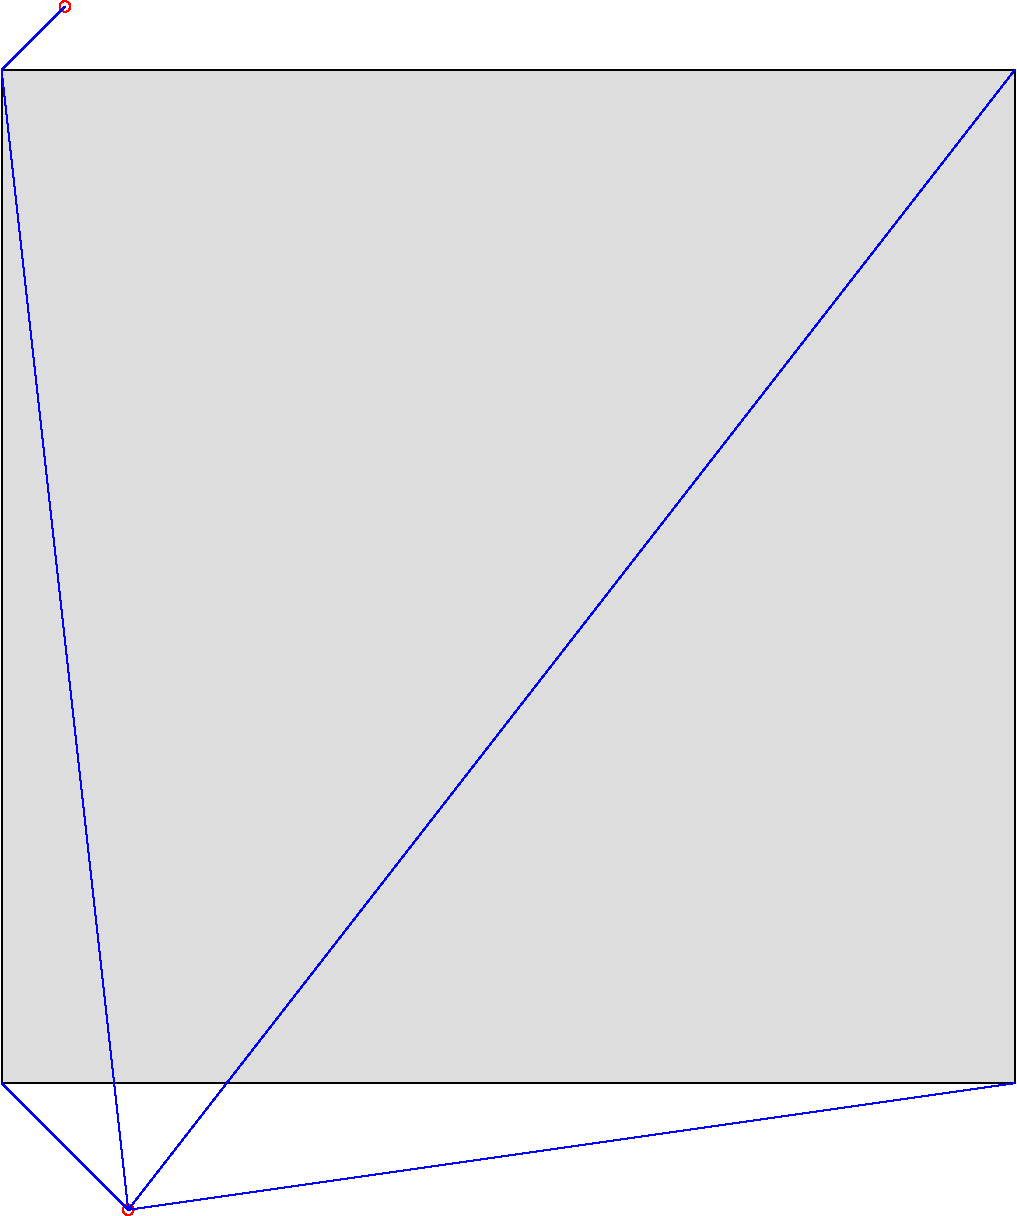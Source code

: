 #FIG 3.1
Landscape
Center
Inches
1200 2
0 32 #dddddd
2 2 0 1 32 32 50 -1 20 0.000 0 0 -1 0 0 5
	1050 1050 8650 1050 8650 8650 1050 8650 1050 1050
2 1 0 1 0 7 50 -1 -1 0 0 0 -1 0 0 2
	1050 1050 8650 1050
2 1 0 1 0 7 50 -1 -1 0 0 0 -1 0 0 2
	1050 8650 8650 8650
2 1 0 1 0 7 50 -1 -1 0 0 0 -1 0 0 2
	1050 1050 1050 8650
2 1 0 1 0 7 50 -1 -1 0 0 0 -1 0 0 2
	8650 1050 8650 8650
1 3 0 1 4 7 50 -1 -1 0 1 0 1525 575 40 40 1525 575 1525 615
1 3 0 1 4 7 50 -1 -1 0 1 0 2000 9600 40 40 2000 9600 2000 9640
2 1 0 1 1 7 50 -1 -1 0 0 0 -1 0 0 2
	1050 1050 2000 9600
2 1 0 1 1 7 50 -1 -1 0 0 0 -1 0 0 2
	8650 1050 2000 9600
2 1 0 1 1 7 50 -1 -1 0 0 0 -1 0 0 2
	8650 8650 2000 9600
2 1 0 1 1 7 50 -1 -1 0 0 0 -1 0 0 2
	1050 8650 2000 9600
2 1 0 1 1 7 50 -1 -1 0 0 0 -1 0 0 2
	1525 575 1050 1050
